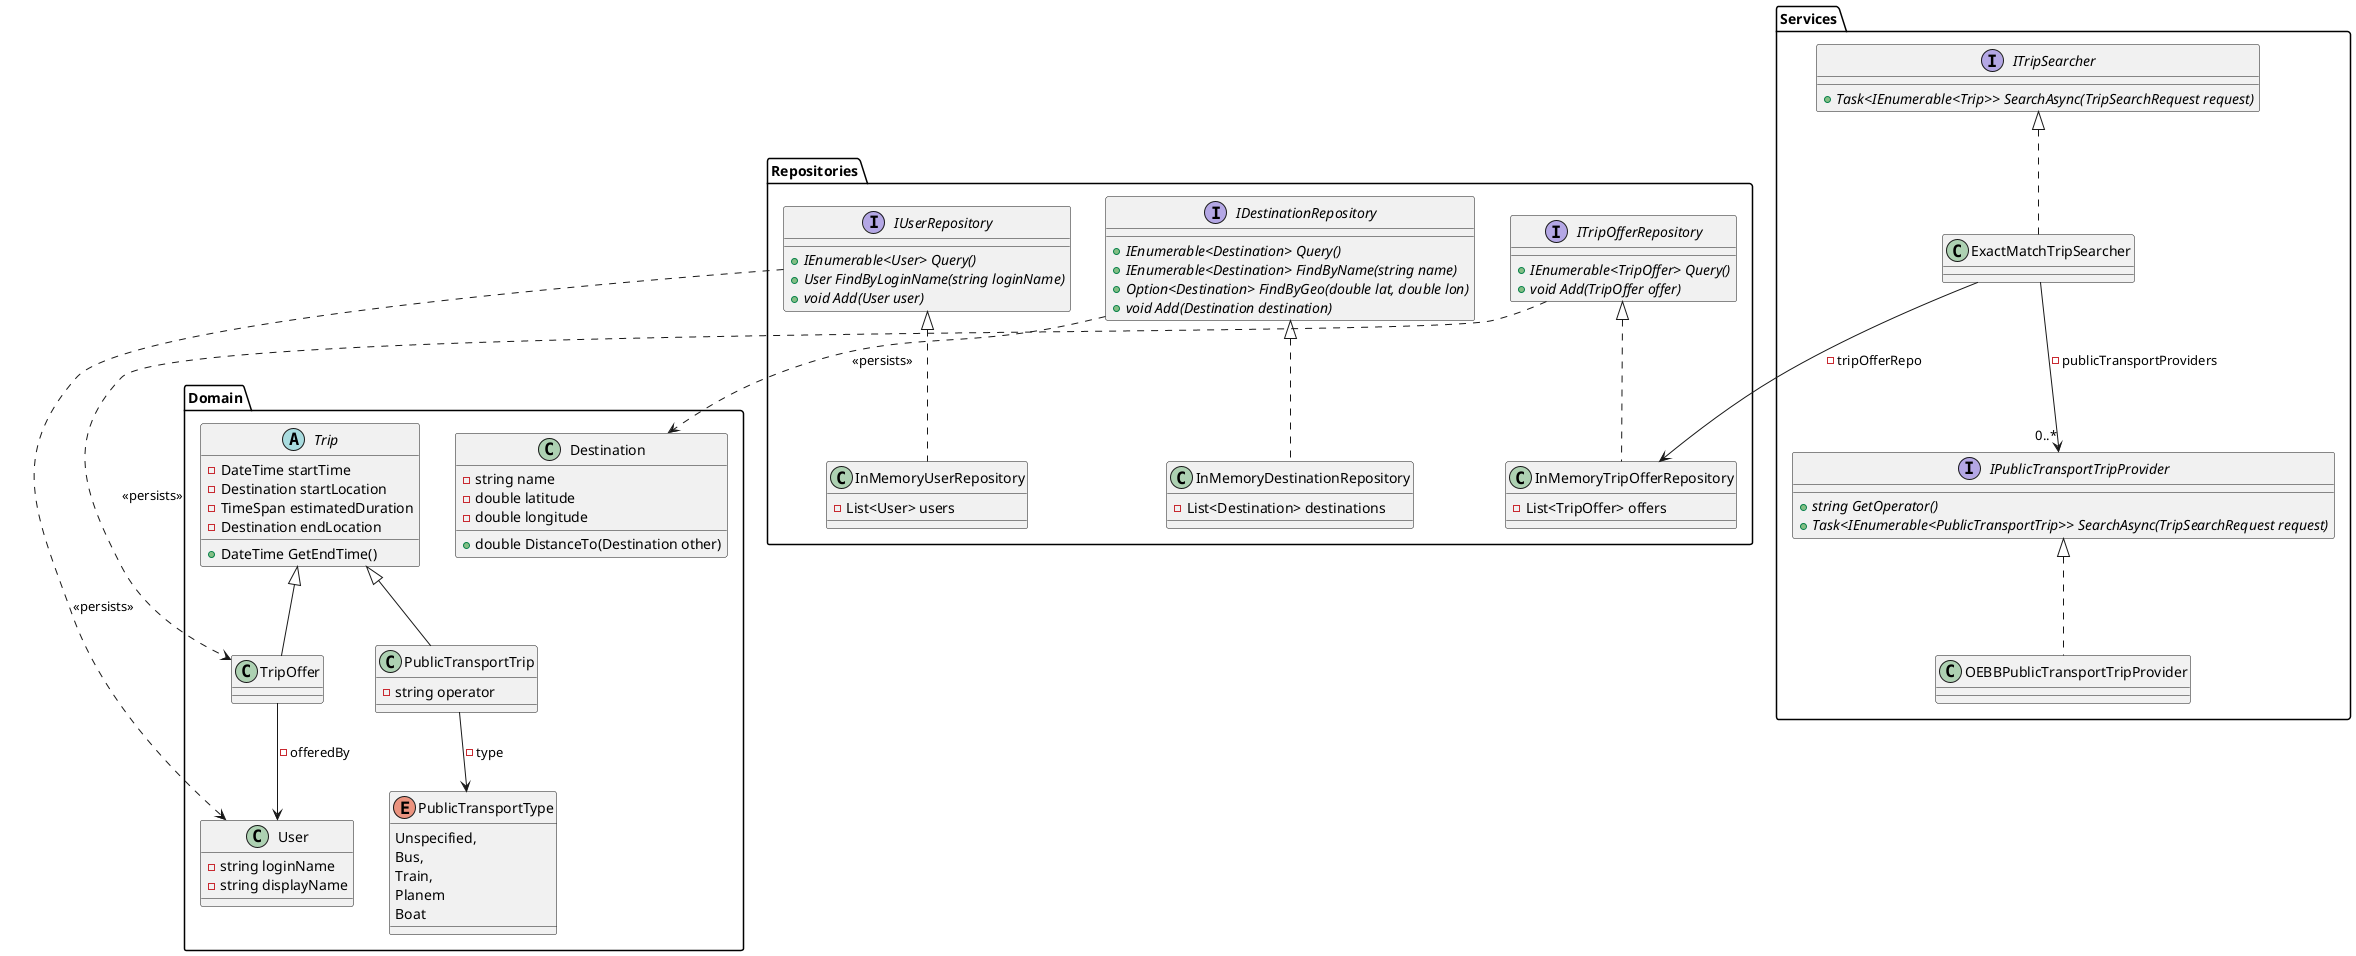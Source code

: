 @startuml goto-service-arch

class Domain.Destination {
    -string name
    -double latitude
    -double longitude
    +double DistanceTo(Destination other)

}

abstract class Domain.Trip {
    -DateTime startTime
    -Destination startLocation
    -TimeSpan estimatedDuration
    -Destination endLocation

    +DateTime GetEndTime()
}

class Domain.TripOffer {
}
Domain.Trip <|-- Domain.TripOffer
Domain.TripOffer --> Domain.User : -offeredBy

class Domain.PublicTransportTrip {
    -string operator
}
Domain.Trip <|-- Domain.PublicTransportTrip
Domain.PublicTransportTrip --> Domain.PublicTransportType : -type

enum Domain.PublicTransportType {
    Unspecified,
    Bus,
    Train,
    Planem
    Boat
}

class Domain.User {
    -string loginName
    -string displayName
}

interface Repositories.IDestinationRepository {
    +{abstract} IEnumerable<Destination> Query()
    +{abstract} IEnumerable<Destination> FindByName(string name)
    +{abstract} Option<Destination> FindByGeo(double lat, double lon)
    +{abstract} void Add(Destination destination)
}
Repositories.IDestinationRepository ..> Domain.Destination : <<persists>>

class Repositories.InMemoryDestinationRepository {
    -List<Destination> destinations
}
Repositories.IDestinationRepository <|.. Repositories.InMemoryDestinationRepository

interface Repositories.ITripOfferRepository { 
    +{abstract} IEnumerable<TripOffer> Query()
    +{abstract} void Add(TripOffer offer)
}
Repositories.ITripOfferRepository ..> Domain.TripOffer : <<persists>>

class Repositories.InMemoryTripOfferRepository {
    -List<TripOffer> offers
}
Repositories.ITripOfferRepository <|.. Repositories.InMemoryTripOfferRepository

interface Repositories.IUserRepository {
    +{abstract} IEnumerable<User> Query()
    +{abstract} User FindByLoginName(string loginName)
    +{abstract} void Add(User user)
}
Repositories.IUserRepository ..> Domain.User : <<persists>>

class Repositories.InMemoryUserRepository {
    -List<User> users
}
Repositories.IUserRepository <|.. Repositories.InMemoryUserRepository

interface Services.ITripSearcher {
    +{abstract} Task<IEnumerable<Trip>> SearchAsync(TripSearchRequest request)
}

class Services.ExactMatchTripSearcher {
    
}
Services.ITripSearcher <|.. Services.ExactMatchTripSearcher
Services.ExactMatchTripSearcher --> Repositories.InMemoryTripOfferRepository : -tripOfferRepo
Services.ExactMatchTripSearcher --> "0..*" Services.IPublicTransportTripProvider : -publicTransportProviders

interface Services.IPublicTransportTripProvider {
    +{abstract} string GetOperator()
    +{abstract} Task<IEnumerable<PublicTransportTrip>> SearchAsync(TripSearchRequest request)
}

class Services.OEBBPublicTransportTripProvider {

}
Services.IPublicTransportTripProvider <|.. Services.OEBBPublicTransportTripProvider

@enduml